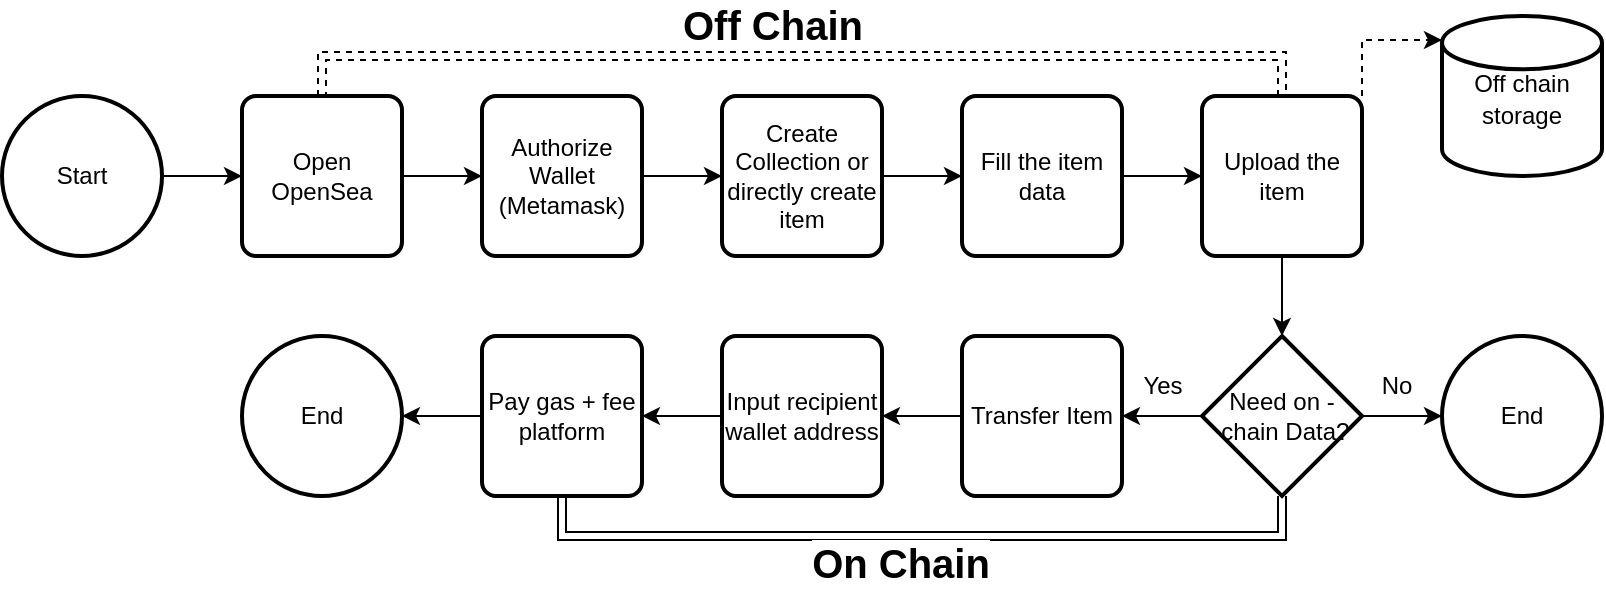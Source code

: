 <mxfile version="20.5.3" type="github">
  <diagram id="FpP51rt_VTiQ8rhDy_tV" name="Page-1">
    <mxGraphModel dx="1157" dy="589" grid="1" gridSize="10" guides="1" tooltips="1" connect="1" arrows="1" fold="1" page="1" pageScale="1" pageWidth="850" pageHeight="1100" math="0" shadow="0">
      <root>
        <mxCell id="0" />
        <mxCell id="1" parent="0" />
        <mxCell id="QDiysfprYz3dqXC4Jzmk-6" style="edgeStyle=orthogonalEdgeStyle;rounded=0;orthogonalLoop=1;jettySize=auto;html=1;exitX=1;exitY=0.5;exitDx=0;exitDy=0;exitPerimeter=0;entryX=0;entryY=0.5;entryDx=0;entryDy=0;" edge="1" parent="1" source="QDiysfprYz3dqXC4Jzmk-1" target="QDiysfprYz3dqXC4Jzmk-2">
          <mxGeometry relative="1" as="geometry" />
        </mxCell>
        <mxCell id="QDiysfprYz3dqXC4Jzmk-1" value="Start" style="strokeWidth=2;html=1;shape=mxgraph.flowchart.start_2;whiteSpace=wrap;" vertex="1" parent="1">
          <mxGeometry x="40" y="120" width="80" height="80" as="geometry" />
        </mxCell>
        <mxCell id="QDiysfprYz3dqXC4Jzmk-7" style="edgeStyle=orthogonalEdgeStyle;rounded=0;orthogonalLoop=1;jettySize=auto;html=1;exitX=1;exitY=0.5;exitDx=0;exitDy=0;entryX=0;entryY=0.5;entryDx=0;entryDy=0;" edge="1" parent="1" source="QDiysfprYz3dqXC4Jzmk-2" target="QDiysfprYz3dqXC4Jzmk-3">
          <mxGeometry relative="1" as="geometry" />
        </mxCell>
        <mxCell id="QDiysfprYz3dqXC4Jzmk-13" style="edgeStyle=orthogonalEdgeStyle;rounded=0;orthogonalLoop=1;jettySize=auto;html=1;exitX=0.5;exitY=0;exitDx=0;exitDy=0;entryX=0.5;entryY=0;entryDx=0;entryDy=0;shape=link;dashed=1;" edge="1" parent="1" source="QDiysfprYz3dqXC4Jzmk-2" target="QDiysfprYz3dqXC4Jzmk-10">
          <mxGeometry relative="1" as="geometry" />
        </mxCell>
        <mxCell id="QDiysfprYz3dqXC4Jzmk-14" value="&lt;b&gt;Off Chain&lt;/b&gt;" style="edgeLabel;html=1;align=center;verticalAlign=middle;resizable=0;points=[];fontSize=20;" vertex="1" connectable="0" parent="QDiysfprYz3dqXC4Jzmk-13">
          <mxGeometry x="0.119" y="4" relative="1" as="geometry">
            <mxPoint x="-46" y="-12" as="offset" />
          </mxGeometry>
        </mxCell>
        <mxCell id="QDiysfprYz3dqXC4Jzmk-2" value="Open OpenSea" style="rounded=1;whiteSpace=wrap;html=1;absoluteArcSize=1;arcSize=14;strokeWidth=2;" vertex="1" parent="1">
          <mxGeometry x="160" y="120" width="80" height="80" as="geometry" />
        </mxCell>
        <mxCell id="QDiysfprYz3dqXC4Jzmk-8" style="edgeStyle=orthogonalEdgeStyle;rounded=0;orthogonalLoop=1;jettySize=auto;html=1;exitX=1;exitY=0.5;exitDx=0;exitDy=0;entryX=0;entryY=0.5;entryDx=0;entryDy=0;" edge="1" parent="1" source="QDiysfprYz3dqXC4Jzmk-3" target="QDiysfprYz3dqXC4Jzmk-4">
          <mxGeometry relative="1" as="geometry" />
        </mxCell>
        <mxCell id="QDiysfprYz3dqXC4Jzmk-3" value="Authorize Wallet (Metamask)" style="rounded=1;whiteSpace=wrap;html=1;absoluteArcSize=1;arcSize=14;strokeWidth=2;" vertex="1" parent="1">
          <mxGeometry x="280" y="120" width="80" height="80" as="geometry" />
        </mxCell>
        <mxCell id="QDiysfprYz3dqXC4Jzmk-9" style="edgeStyle=orthogonalEdgeStyle;rounded=0;orthogonalLoop=1;jettySize=auto;html=1;exitX=1;exitY=0.5;exitDx=0;exitDy=0;entryX=0;entryY=0.5;entryDx=0;entryDy=0;" edge="1" parent="1" source="QDiysfprYz3dqXC4Jzmk-4" target="QDiysfprYz3dqXC4Jzmk-5">
          <mxGeometry relative="1" as="geometry" />
        </mxCell>
        <mxCell id="QDiysfprYz3dqXC4Jzmk-4" value="Create Collection or directly create item" style="rounded=1;whiteSpace=wrap;html=1;absoluteArcSize=1;arcSize=14;strokeWidth=2;" vertex="1" parent="1">
          <mxGeometry x="400" y="120" width="80" height="80" as="geometry" />
        </mxCell>
        <mxCell id="QDiysfprYz3dqXC4Jzmk-11" style="edgeStyle=orthogonalEdgeStyle;rounded=0;orthogonalLoop=1;jettySize=auto;html=1;exitX=1;exitY=0.5;exitDx=0;exitDy=0;entryX=0;entryY=0.5;entryDx=0;entryDy=0;" edge="1" parent="1" source="QDiysfprYz3dqXC4Jzmk-5" target="QDiysfprYz3dqXC4Jzmk-10">
          <mxGeometry relative="1" as="geometry" />
        </mxCell>
        <mxCell id="QDiysfprYz3dqXC4Jzmk-5" value="Fill the item data" style="rounded=1;whiteSpace=wrap;html=1;absoluteArcSize=1;arcSize=14;strokeWidth=2;" vertex="1" parent="1">
          <mxGeometry x="520" y="120" width="80" height="80" as="geometry" />
        </mxCell>
        <mxCell id="QDiysfprYz3dqXC4Jzmk-16" style="edgeStyle=orthogonalEdgeStyle;rounded=0;orthogonalLoop=1;jettySize=auto;html=1;exitX=1;exitY=0;exitDx=0;exitDy=0;entryX=0;entryY=0.15;entryDx=0;entryDy=0;entryPerimeter=0;fontSize=20;dashed=1;" edge="1" parent="1" source="QDiysfprYz3dqXC4Jzmk-10" target="QDiysfprYz3dqXC4Jzmk-15">
          <mxGeometry relative="1" as="geometry" />
        </mxCell>
        <mxCell id="QDiysfprYz3dqXC4Jzmk-18" style="edgeStyle=orthogonalEdgeStyle;rounded=0;orthogonalLoop=1;jettySize=auto;html=1;exitX=0.5;exitY=1;exitDx=0;exitDy=0;entryX=0.5;entryY=0;entryDx=0;entryDy=0;entryPerimeter=0;fontSize=12;" edge="1" parent="1" source="QDiysfprYz3dqXC4Jzmk-10" target="QDiysfprYz3dqXC4Jzmk-17">
          <mxGeometry relative="1" as="geometry" />
        </mxCell>
        <mxCell id="QDiysfprYz3dqXC4Jzmk-10" value="Upload the item" style="rounded=1;whiteSpace=wrap;html=1;absoluteArcSize=1;arcSize=14;strokeWidth=2;" vertex="1" parent="1">
          <mxGeometry x="640" y="120" width="80" height="80" as="geometry" />
        </mxCell>
        <mxCell id="QDiysfprYz3dqXC4Jzmk-15" value="&lt;p style=&quot;line-height: 63%;&quot;&gt;&lt;font style=&quot;font-size: 12px;&quot;&gt;Off chain storage&lt;/font&gt;&lt;/p&gt;" style="strokeWidth=2;html=1;shape=mxgraph.flowchart.database;whiteSpace=wrap;fontSize=20;align=center;" vertex="1" parent="1">
          <mxGeometry x="760" y="80" width="80" height="80" as="geometry" />
        </mxCell>
        <mxCell id="QDiysfprYz3dqXC4Jzmk-21" style="edgeStyle=orthogonalEdgeStyle;rounded=0;orthogonalLoop=1;jettySize=auto;html=1;exitX=1;exitY=0.5;exitDx=0;exitDy=0;exitPerimeter=0;fontSize=12;" edge="1" parent="1" source="QDiysfprYz3dqXC4Jzmk-17" target="QDiysfprYz3dqXC4Jzmk-19">
          <mxGeometry relative="1" as="geometry">
            <Array as="points">
              <mxPoint x="730" y="280" />
              <mxPoint x="730" y="280" />
            </Array>
          </mxGeometry>
        </mxCell>
        <mxCell id="QDiysfprYz3dqXC4Jzmk-23" style="edgeStyle=orthogonalEdgeStyle;rounded=0;orthogonalLoop=1;jettySize=auto;html=1;exitX=0;exitY=0.5;exitDx=0;exitDy=0;exitPerimeter=0;entryX=1;entryY=0.5;entryDx=0;entryDy=0;fontSize=12;" edge="1" parent="1" source="QDiysfprYz3dqXC4Jzmk-17" target="QDiysfprYz3dqXC4Jzmk-22">
          <mxGeometry relative="1" as="geometry" />
        </mxCell>
        <mxCell id="QDiysfprYz3dqXC4Jzmk-32" style="edgeStyle=orthogonalEdgeStyle;rounded=0;orthogonalLoop=1;jettySize=auto;html=1;exitX=0.5;exitY=1;exitDx=0;exitDy=0;exitPerimeter=0;entryX=0.5;entryY=1;entryDx=0;entryDy=0;fontSize=12;shape=link;" edge="1" parent="1" source="QDiysfprYz3dqXC4Jzmk-17" target="QDiysfprYz3dqXC4Jzmk-28">
          <mxGeometry relative="1" as="geometry" />
        </mxCell>
        <mxCell id="QDiysfprYz3dqXC4Jzmk-17" value="&lt;p style=&quot;line-height: 120%;&quot;&gt;&lt;font style=&quot;font-size: 12px;&quot;&gt;Need&amp;nbsp;&lt;/font&gt;&lt;font style=&quot;background-color: initial; font-size: 12px;&quot;&gt;on -&amp;nbsp;&lt;/font&gt;&lt;span style=&quot;background-color: initial;&quot;&gt;chain Data?&lt;/span&gt;&lt;/p&gt;" style="strokeWidth=2;html=1;shape=mxgraph.flowchart.decision;whiteSpace=wrap;fontSize=12;" vertex="1" parent="1">
          <mxGeometry x="640" y="240" width="80" height="80" as="geometry" />
        </mxCell>
        <mxCell id="QDiysfprYz3dqXC4Jzmk-19" value="End" style="strokeWidth=2;html=1;shape=mxgraph.flowchart.start_2;whiteSpace=wrap;" vertex="1" parent="1">
          <mxGeometry x="760" y="240" width="80" height="80" as="geometry" />
        </mxCell>
        <mxCell id="QDiysfprYz3dqXC4Jzmk-27" style="edgeStyle=orthogonalEdgeStyle;rounded=0;orthogonalLoop=1;jettySize=auto;html=1;exitX=0;exitY=0.5;exitDx=0;exitDy=0;entryX=1;entryY=0.5;entryDx=0;entryDy=0;fontSize=12;" edge="1" parent="1" source="QDiysfprYz3dqXC4Jzmk-22" target="QDiysfprYz3dqXC4Jzmk-26">
          <mxGeometry relative="1" as="geometry" />
        </mxCell>
        <mxCell id="QDiysfprYz3dqXC4Jzmk-22" value="Transfer Item" style="rounded=1;whiteSpace=wrap;html=1;absoluteArcSize=1;arcSize=14;strokeWidth=2;" vertex="1" parent="1">
          <mxGeometry x="520" y="240" width="80" height="80" as="geometry" />
        </mxCell>
        <mxCell id="QDiysfprYz3dqXC4Jzmk-24" value="No" style="text;html=1;align=center;verticalAlign=middle;resizable=0;points=[];autosize=1;strokeColor=none;fillColor=none;fontSize=12;" vertex="1" parent="1">
          <mxGeometry x="717" y="250" width="40" height="30" as="geometry" />
        </mxCell>
        <mxCell id="QDiysfprYz3dqXC4Jzmk-25" value="Yes" style="text;html=1;align=center;verticalAlign=middle;resizable=0;points=[];autosize=1;strokeColor=none;fillColor=none;fontSize=12;" vertex="1" parent="1">
          <mxGeometry x="600" y="250" width="40" height="30" as="geometry" />
        </mxCell>
        <mxCell id="QDiysfprYz3dqXC4Jzmk-29" style="edgeStyle=orthogonalEdgeStyle;rounded=0;orthogonalLoop=1;jettySize=auto;html=1;exitX=0;exitY=0.5;exitDx=0;exitDy=0;entryX=1;entryY=0.5;entryDx=0;entryDy=0;fontSize=12;" edge="1" parent="1" source="QDiysfprYz3dqXC4Jzmk-26" target="QDiysfprYz3dqXC4Jzmk-28">
          <mxGeometry relative="1" as="geometry" />
        </mxCell>
        <mxCell id="QDiysfprYz3dqXC4Jzmk-26" value="Input recipient wallet address" style="rounded=1;whiteSpace=wrap;html=1;absoluteArcSize=1;arcSize=14;strokeWidth=2;" vertex="1" parent="1">
          <mxGeometry x="400" y="240" width="80" height="80" as="geometry" />
        </mxCell>
        <mxCell id="QDiysfprYz3dqXC4Jzmk-31" style="edgeStyle=orthogonalEdgeStyle;rounded=0;orthogonalLoop=1;jettySize=auto;html=1;exitX=0;exitY=0.5;exitDx=0;exitDy=0;entryX=1;entryY=0.5;entryDx=0;entryDy=0;entryPerimeter=0;fontSize=12;" edge="1" parent="1" source="QDiysfprYz3dqXC4Jzmk-28" target="QDiysfprYz3dqXC4Jzmk-30">
          <mxGeometry relative="1" as="geometry" />
        </mxCell>
        <mxCell id="QDiysfprYz3dqXC4Jzmk-28" value="Pay gas + fee platform" style="rounded=1;whiteSpace=wrap;html=1;absoluteArcSize=1;arcSize=14;strokeWidth=2;" vertex="1" parent="1">
          <mxGeometry x="280" y="240" width="80" height="80" as="geometry" />
        </mxCell>
        <mxCell id="QDiysfprYz3dqXC4Jzmk-30" value="End" style="strokeWidth=2;html=1;shape=mxgraph.flowchart.start_2;whiteSpace=wrap;" vertex="1" parent="1">
          <mxGeometry x="160" y="240" width="80" height="80" as="geometry" />
        </mxCell>
        <mxCell id="QDiysfprYz3dqXC4Jzmk-33" value="&lt;b&gt;On Chain&lt;/b&gt;" style="edgeLabel;html=1;align=center;verticalAlign=middle;resizable=0;points=[];fontSize=20;" vertex="1" connectable="0" parent="1">
          <mxGeometry x="500.0" y="349.997" as="geometry">
            <mxPoint x="-11" y="3" as="offset" />
          </mxGeometry>
        </mxCell>
      </root>
    </mxGraphModel>
  </diagram>
</mxfile>
